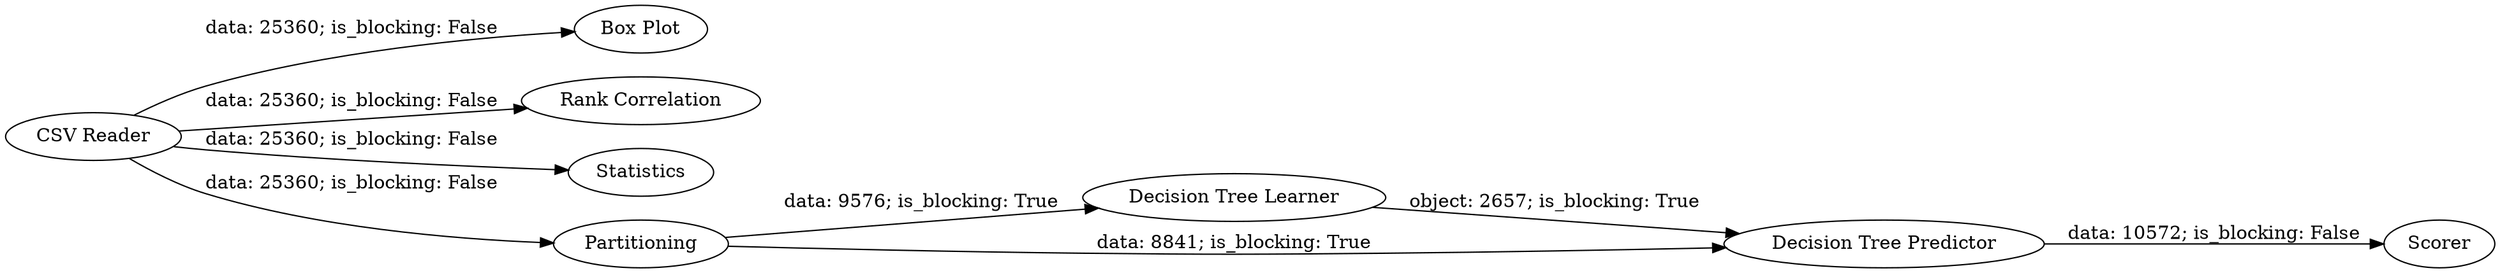 digraph {
	"2354152969884587228_5" [label="Box Plot"]
	"2354152969884587228_4" [label="Rank Correlation"]
	"2354152969884587228_9" [label=Scorer]
	"2354152969884587228_2" [label=Statistics]
	"2354152969884587228_6" [label=Partitioning]
	"2354152969884587228_7" [label="Decision Tree Learner"]
	"2354152969884587228_1" [label="CSV Reader"]
	"2354152969884587228_8" [label="Decision Tree Predictor"]
	"2354152969884587228_7" -> "2354152969884587228_8" [label="object: 2657; is_blocking: True"]
	"2354152969884587228_6" -> "2354152969884587228_8" [label="data: 8841; is_blocking: True"]
	"2354152969884587228_8" -> "2354152969884587228_9" [label="data: 10572; is_blocking: False"]
	"2354152969884587228_1" -> "2354152969884587228_5" [label="data: 25360; is_blocking: False"]
	"2354152969884587228_1" -> "2354152969884587228_2" [label="data: 25360; is_blocking: False"]
	"2354152969884587228_6" -> "2354152969884587228_7" [label="data: 9576; is_blocking: True"]
	"2354152969884587228_1" -> "2354152969884587228_6" [label="data: 25360; is_blocking: False"]
	"2354152969884587228_1" -> "2354152969884587228_4" [label="data: 25360; is_blocking: False"]
	rankdir=LR
}
